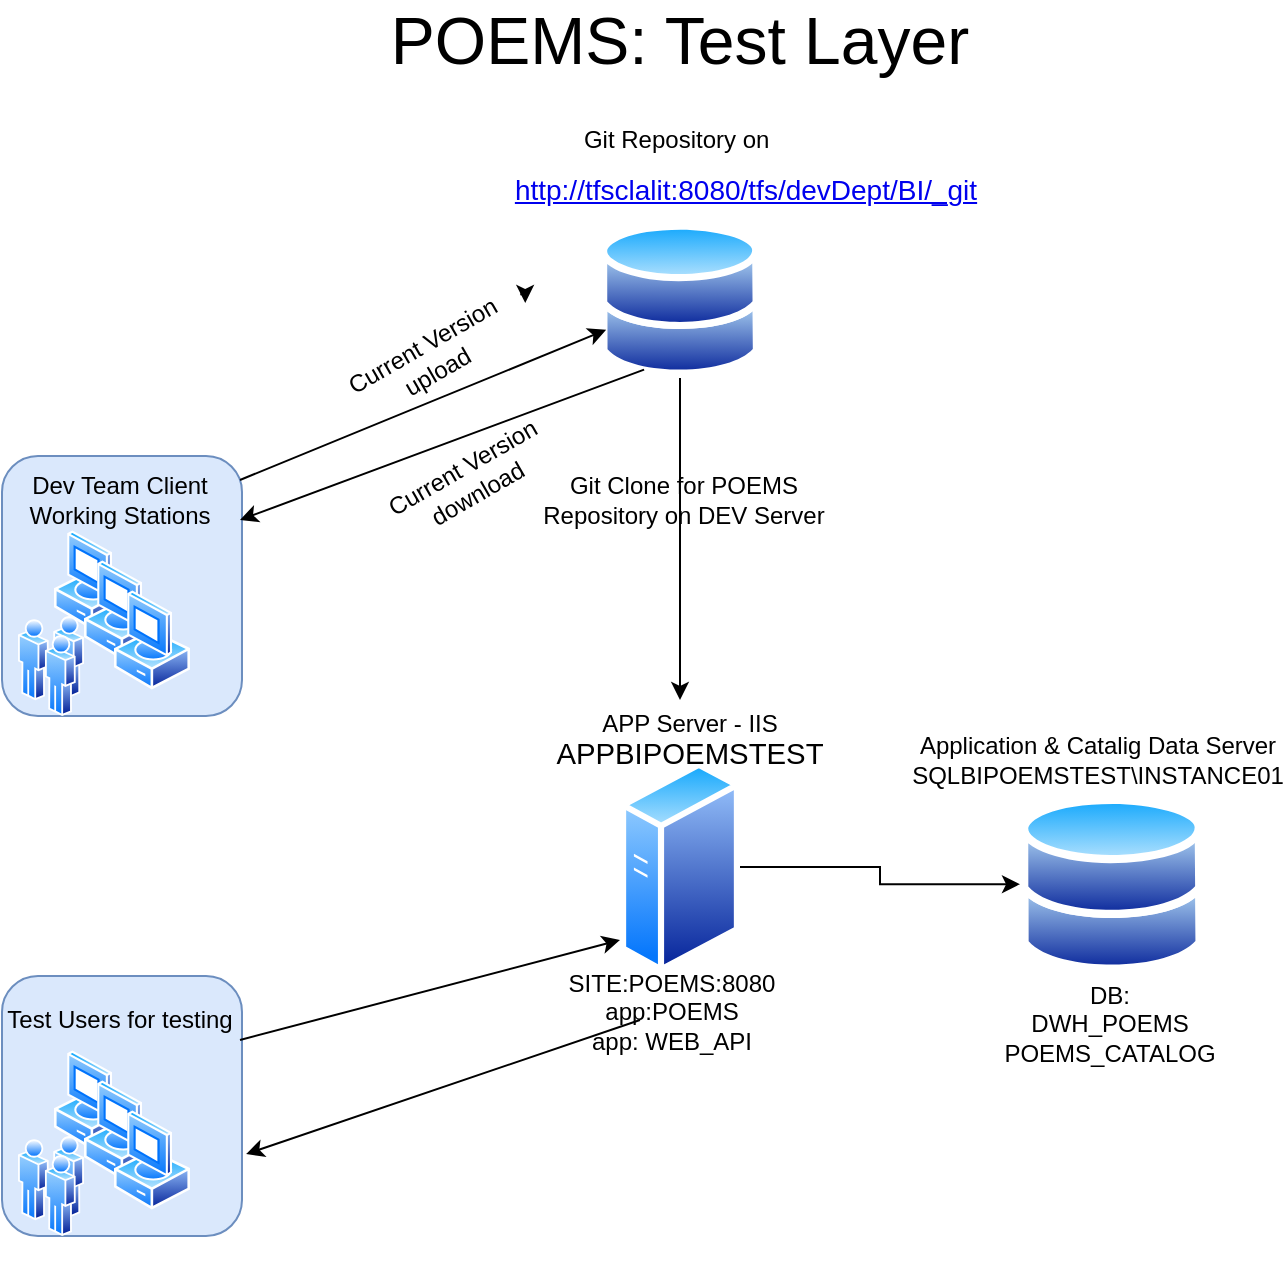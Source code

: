 <mxfile version="14.0.1" type="github">
  <diagram id="S1MZMkowrDpZxT971oYR" name="Page-1">
    <mxGraphModel dx="1182" dy="732" grid="1" gridSize="10" guides="1" tooltips="1" connect="1" arrows="1" fold="1" page="1" pageScale="1" pageWidth="827" pageHeight="1169" math="0" shadow="0">
      <root>
        <mxCell id="0" />
        <mxCell id="1" parent="0" />
        <mxCell id="_0kO8IcrxBATdOpaD8Rz-1" value="POEMS: Test Layer" style="text;html=1;strokeColor=none;fillColor=none;align=center;verticalAlign=middle;whiteSpace=wrap;rounded=0;fontSize=33;" parent="1" vertex="1">
          <mxGeometry x="190" y="20" width="500" height="20" as="geometry" />
        </mxCell>
        <mxCell id="Dq-hc3qN7sthuaNxeP9t-1" value="" style="group" vertex="1" connectable="0" parent="1">
          <mxGeometry x="100" y="250" width="121" height="130" as="geometry" />
        </mxCell>
        <mxCell id="Dq-hc3qN7sthuaNxeP9t-2" value="" style="group" vertex="1" connectable="0" parent="Dq-hc3qN7sthuaNxeP9t-1">
          <mxGeometry x="27" y="25" width="94" height="105" as="geometry" />
        </mxCell>
        <mxCell id="Dq-hc3qN7sthuaNxeP9t-3" value="" style="rounded=1;whiteSpace=wrap;html=1;fillColor=#dae8fc;strokeColor=#6c8ebf;" vertex="1" parent="Dq-hc3qN7sthuaNxeP9t-2">
          <mxGeometry x="-26" y="-37" width="120" height="130" as="geometry" />
        </mxCell>
        <mxCell id="Dq-hc3qN7sthuaNxeP9t-4" value="" style="aspect=fixed;perimeter=ellipsePerimeter;html=1;align=center;shadow=0;dashed=0;spacingTop=3;image;image=img/lib/active_directory/vista_client.svg;" vertex="1" parent="Dq-hc3qN7sthuaNxeP9t-2">
          <mxGeometry width="38" height="50" as="geometry" />
        </mxCell>
        <mxCell id="Dq-hc3qN7sthuaNxeP9t-5" value="" style="aspect=fixed;perimeter=ellipsePerimeter;html=1;align=center;shadow=0;dashed=0;spacingTop=3;image;image=img/lib/active_directory/vista_client.svg;" vertex="1" parent="Dq-hc3qN7sthuaNxeP9t-2">
          <mxGeometry x="15" y="15" width="38" height="50" as="geometry" />
        </mxCell>
        <mxCell id="Dq-hc3qN7sthuaNxeP9t-6" value="" style="aspect=fixed;perimeter=ellipsePerimeter;html=1;align=center;shadow=0;dashed=0;spacingTop=3;image;image=img/lib/active_directory/vista_client.svg;" vertex="1" parent="Dq-hc3qN7sthuaNxeP9t-2">
          <mxGeometry x="30" y="30" width="38" height="50" as="geometry" />
        </mxCell>
        <mxCell id="Dq-hc3qN7sthuaNxeP9t-7" value="" style="aspect=fixed;perimeter=ellipsePerimeter;html=1;align=center;shadow=0;dashed=0;spacingTop=3;image;image=img/lib/active_directory/users.svg;" vertex="1" parent="Dq-hc3qN7sthuaNxeP9t-2">
          <mxGeometry x="-18" y="43" width="33" height="50" as="geometry" />
        </mxCell>
        <mxCell id="Dq-hc3qN7sthuaNxeP9t-8" value="Dev Team Client Working Stations" style="text;html=1;strokeColor=none;fillColor=none;align=center;verticalAlign=middle;whiteSpace=wrap;rounded=0;" vertex="1" parent="Dq-hc3qN7sthuaNxeP9t-1">
          <mxGeometry width="120" height="20" as="geometry" />
        </mxCell>
        <mxCell id="Dq-hc3qN7sthuaNxeP9t-9" value="" style="aspect=fixed;perimeter=ellipsePerimeter;html=1;align=center;shadow=0;dashed=0;spacingTop=3;image;image=img/lib/active_directory/databases.svg;" vertex="1" parent="1">
          <mxGeometry x="400" y="120.6" width="80" height="78.4" as="geometry" />
        </mxCell>
        <mxCell id="Dq-hc3qN7sthuaNxeP9t-10" value="Git Repository on&amp;nbsp;" style="text;html=1;strokeColor=none;fillColor=none;align=center;verticalAlign=middle;whiteSpace=wrap;rounded=0;" vertex="1" parent="1">
          <mxGeometry x="355" y="70" width="170" height="20" as="geometry" />
        </mxCell>
        <mxCell id="Dq-hc3qN7sthuaNxeP9t-11" value="&lt;div style=&quot;box-sizing: border-box ; font-family: &amp;quot;segoe ui&amp;quot; , , &amp;quot;apple color emoji&amp;quot; , &amp;quot;segoe ui emoji&amp;quot; , sans-serif ; font-size: 14px&quot;&gt;&lt;a href=&quot;http://mkapp004:4800/Bonobo.Git.Server/Repository/&quot; title=&quot;http://mkapp004:4800/bonobo.git.server/repository/&quot;&gt;http://tfsclalit:8080/tfs/devDept/BI/_git&lt;/a&gt;&lt;/div&gt;" style="text;html=1;strokeColor=none;fillColor=none;align=center;verticalAlign=middle;whiteSpace=wrap;rounded=0;" vertex="1" parent="1">
          <mxGeometry x="290" y="100" width="366" height="10" as="geometry" />
        </mxCell>
        <mxCell id="Dq-hc3qN7sthuaNxeP9t-12" value="" style="endArrow=classic;html=1;exitX=1;exitY=0;exitDx=0;exitDy=0;" edge="1" parent="1" source="Dq-hc3qN7sthuaNxeP9t-8" target="Dq-hc3qN7sthuaNxeP9t-9">
          <mxGeometry width="50" height="50" relative="1" as="geometry">
            <mxPoint x="390" y="360" as="sourcePoint" />
            <mxPoint x="460" y="330" as="targetPoint" />
          </mxGeometry>
        </mxCell>
        <mxCell id="Dq-hc3qN7sthuaNxeP9t-13" value="Current Version upload" style="text;html=1;strokeColor=none;fillColor=none;align=center;verticalAlign=middle;whiteSpace=wrap;rounded=0;rotation=-30;" vertex="1" parent="1">
          <mxGeometry x="260" y="179" width="110" height="20" as="geometry" />
        </mxCell>
        <mxCell id="Dq-hc3qN7sthuaNxeP9t-14" style="edgeStyle=orthogonalEdgeStyle;rounded=0;orthogonalLoop=1;jettySize=auto;html=1;exitX=1;exitY=0.25;exitDx=0;exitDy=0;entryX=1;entryY=0.5;entryDx=0;entryDy=0;" edge="1" parent="1" source="Dq-hc3qN7sthuaNxeP9t-13" target="Dq-hc3qN7sthuaNxeP9t-13">
          <mxGeometry relative="1" as="geometry" />
        </mxCell>
        <mxCell id="Dq-hc3qN7sthuaNxeP9t-15" value="" style="endArrow=classic;html=1;exitX=0.25;exitY=1;exitDx=0;exitDy=0;entryX=1;entryY=1;entryDx=0;entryDy=0;" edge="1" parent="1" source="Dq-hc3qN7sthuaNxeP9t-9" target="Dq-hc3qN7sthuaNxeP9t-8">
          <mxGeometry width="50" height="50" relative="1" as="geometry">
            <mxPoint x="390" y="350" as="sourcePoint" />
            <mxPoint x="440" y="300" as="targetPoint" />
          </mxGeometry>
        </mxCell>
        <mxCell id="Dq-hc3qN7sthuaNxeP9t-16" value="Current Version download" style="text;html=1;strokeColor=none;fillColor=none;align=center;verticalAlign=middle;whiteSpace=wrap;rounded=0;rotation=-30;" vertex="1" parent="1">
          <mxGeometry x="280" y="240" width="110" height="20" as="geometry" />
        </mxCell>
        <mxCell id="Dq-hc3qN7sthuaNxeP9t-17" style="edgeStyle=orthogonalEdgeStyle;rounded=0;orthogonalLoop=1;jettySize=auto;html=1;" edge="1" parent="1" source="Dq-hc3qN7sthuaNxeP9t-18" target="Dq-hc3qN7sthuaNxeP9t-35">
          <mxGeometry relative="1" as="geometry" />
        </mxCell>
        <mxCell id="Dq-hc3qN7sthuaNxeP9t-18" value="" style="aspect=fixed;perimeter=ellipsePerimeter;html=1;align=center;shadow=0;dashed=0;spacingTop=3;image;image=img/lib/active_directory/generic_server.svg;" vertex="1" parent="1">
          <mxGeometry x="410" y="390" width="60" height="107.14" as="geometry" />
        </mxCell>
        <mxCell id="Dq-hc3qN7sthuaNxeP9t-19" value="APP Server - IIS&lt;br&gt;&lt;span style=&quot;font-size: 11.0pt ; line-height: 107% ; font-family: &amp;#34;calibri&amp;#34; , sans-serif&quot;&gt;APPBIPOEMSTEST&lt;/span&gt;" style="text;html=1;strokeColor=none;fillColor=none;align=center;verticalAlign=middle;whiteSpace=wrap;rounded=0;" vertex="1" parent="1">
          <mxGeometry x="360" y="370" width="170" height="20" as="geometry" />
        </mxCell>
        <mxCell id="Dq-hc3qN7sthuaNxeP9t-20" value="SITE:POEMS:8080&lt;br&gt;app:POEMS&lt;br&gt;app: WEB_API" style="text;html=1;strokeColor=none;fillColor=none;align=center;verticalAlign=middle;whiteSpace=wrap;rounded=0;" vertex="1" parent="1">
          <mxGeometry x="351" y="506.14" width="170" height="20" as="geometry" />
        </mxCell>
        <mxCell id="Dq-hc3qN7sthuaNxeP9t-23" value="" style="group" vertex="1" connectable="0" parent="1">
          <mxGeometry x="100" y="510" width="121" height="130" as="geometry" />
        </mxCell>
        <mxCell id="Dq-hc3qN7sthuaNxeP9t-24" value="" style="group" vertex="1" connectable="0" parent="Dq-hc3qN7sthuaNxeP9t-23">
          <mxGeometry x="27" y="25" width="94" height="105" as="geometry" />
        </mxCell>
        <mxCell id="Dq-hc3qN7sthuaNxeP9t-25" value="" style="rounded=1;whiteSpace=wrap;html=1;fillColor=#dae8fc;strokeColor=#6c8ebf;" vertex="1" parent="Dq-hc3qN7sthuaNxeP9t-24">
          <mxGeometry x="-26" y="-37" width="120" height="130" as="geometry" />
        </mxCell>
        <mxCell id="Dq-hc3qN7sthuaNxeP9t-26" value="" style="aspect=fixed;perimeter=ellipsePerimeter;html=1;align=center;shadow=0;dashed=0;spacingTop=3;image;image=img/lib/active_directory/vista_client.svg;" vertex="1" parent="Dq-hc3qN7sthuaNxeP9t-24">
          <mxGeometry width="38" height="50" as="geometry" />
        </mxCell>
        <mxCell id="Dq-hc3qN7sthuaNxeP9t-27" value="" style="aspect=fixed;perimeter=ellipsePerimeter;html=1;align=center;shadow=0;dashed=0;spacingTop=3;image;image=img/lib/active_directory/vista_client.svg;" vertex="1" parent="Dq-hc3qN7sthuaNxeP9t-24">
          <mxGeometry x="15" y="15" width="38" height="50" as="geometry" />
        </mxCell>
        <mxCell id="Dq-hc3qN7sthuaNxeP9t-28" value="" style="aspect=fixed;perimeter=ellipsePerimeter;html=1;align=center;shadow=0;dashed=0;spacingTop=3;image;image=img/lib/active_directory/vista_client.svg;" vertex="1" parent="Dq-hc3qN7sthuaNxeP9t-24">
          <mxGeometry x="30" y="30" width="38" height="50" as="geometry" />
        </mxCell>
        <mxCell id="Dq-hc3qN7sthuaNxeP9t-29" value="" style="aspect=fixed;perimeter=ellipsePerimeter;html=1;align=center;shadow=0;dashed=0;spacingTop=3;image;image=img/lib/active_directory/users.svg;" vertex="1" parent="Dq-hc3qN7sthuaNxeP9t-24">
          <mxGeometry x="-18" y="43" width="33" height="50" as="geometry" />
        </mxCell>
        <mxCell id="Dq-hc3qN7sthuaNxeP9t-30" value="Test Users for testing" style="text;html=1;strokeColor=none;fillColor=none;align=center;verticalAlign=middle;whiteSpace=wrap;rounded=0;" vertex="1" parent="Dq-hc3qN7sthuaNxeP9t-23">
          <mxGeometry width="120" height="20" as="geometry" />
        </mxCell>
        <mxCell id="Dq-hc3qN7sthuaNxeP9t-31" value="" style="endArrow=classic;html=1;exitX=1;exitY=1;exitDx=0;exitDy=0;" edge="1" parent="1" source="Dq-hc3qN7sthuaNxeP9t-30">
          <mxGeometry width="50" height="50" relative="1" as="geometry">
            <mxPoint x="390" y="340" as="sourcePoint" />
            <mxPoint x="410" y="480" as="targetPoint" />
          </mxGeometry>
        </mxCell>
        <mxCell id="Dq-hc3qN7sthuaNxeP9t-32" value="" style="endArrow=classic;html=1;entryX=1.017;entryY=0.685;entryDx=0;entryDy=0;entryPerimeter=0;" edge="1" parent="1" target="Dq-hc3qN7sthuaNxeP9t-25">
          <mxGeometry width="50" height="50" relative="1" as="geometry">
            <mxPoint x="420" y="520" as="sourcePoint" />
            <mxPoint x="440" y="290" as="targetPoint" />
          </mxGeometry>
        </mxCell>
        <mxCell id="Dq-hc3qN7sthuaNxeP9t-33" value="" style="endArrow=classic;html=1;" edge="1" parent="1" source="Dq-hc3qN7sthuaNxeP9t-9">
          <mxGeometry width="50" height="50" relative="1" as="geometry">
            <mxPoint x="390" y="340" as="sourcePoint" />
            <mxPoint x="440" y="360" as="targetPoint" />
          </mxGeometry>
        </mxCell>
        <mxCell id="Dq-hc3qN7sthuaNxeP9t-34" value="Git Clone for POEMS Repository on DEV Server" style="text;html=1;strokeColor=none;fillColor=none;align=center;verticalAlign=middle;whiteSpace=wrap;rounded=0;" vertex="1" parent="1">
          <mxGeometry x="357" y="250" width="170" height="20" as="geometry" />
        </mxCell>
        <mxCell id="Dq-hc3qN7sthuaNxeP9t-35" value="" style="aspect=fixed;perimeter=ellipsePerimeter;html=1;align=center;shadow=0;dashed=0;spacingTop=3;image;image=img/lib/active_directory/databases.svg;" vertex="1" parent="1">
          <mxGeometry x="610" y="407.14" width="91.84" height="90" as="geometry" />
        </mxCell>
        <mxCell id="Dq-hc3qN7sthuaNxeP9t-36" value="Application &amp;amp; Catalig Data Server&lt;br&gt;SQLBIPOEMSTEST\INSTANCE01" style="text;html=1;strokeColor=none;fillColor=none;align=center;verticalAlign=middle;whiteSpace=wrap;rounded=0;" vertex="1" parent="1">
          <mxGeometry x="564" y="380" width="170" height="20" as="geometry" />
        </mxCell>
        <mxCell id="Dq-hc3qN7sthuaNxeP9t-37" value="DB:&lt;br&gt;DWH_POEMS&lt;br&gt;POEMS_CATALOG" style="text;html=1;strokeColor=none;fillColor=none;align=center;verticalAlign=middle;whiteSpace=wrap;rounded=0;" vertex="1" parent="1">
          <mxGeometry x="569.92" y="512.14" width="170" height="20" as="geometry" />
        </mxCell>
      </root>
    </mxGraphModel>
  </diagram>
</mxfile>
